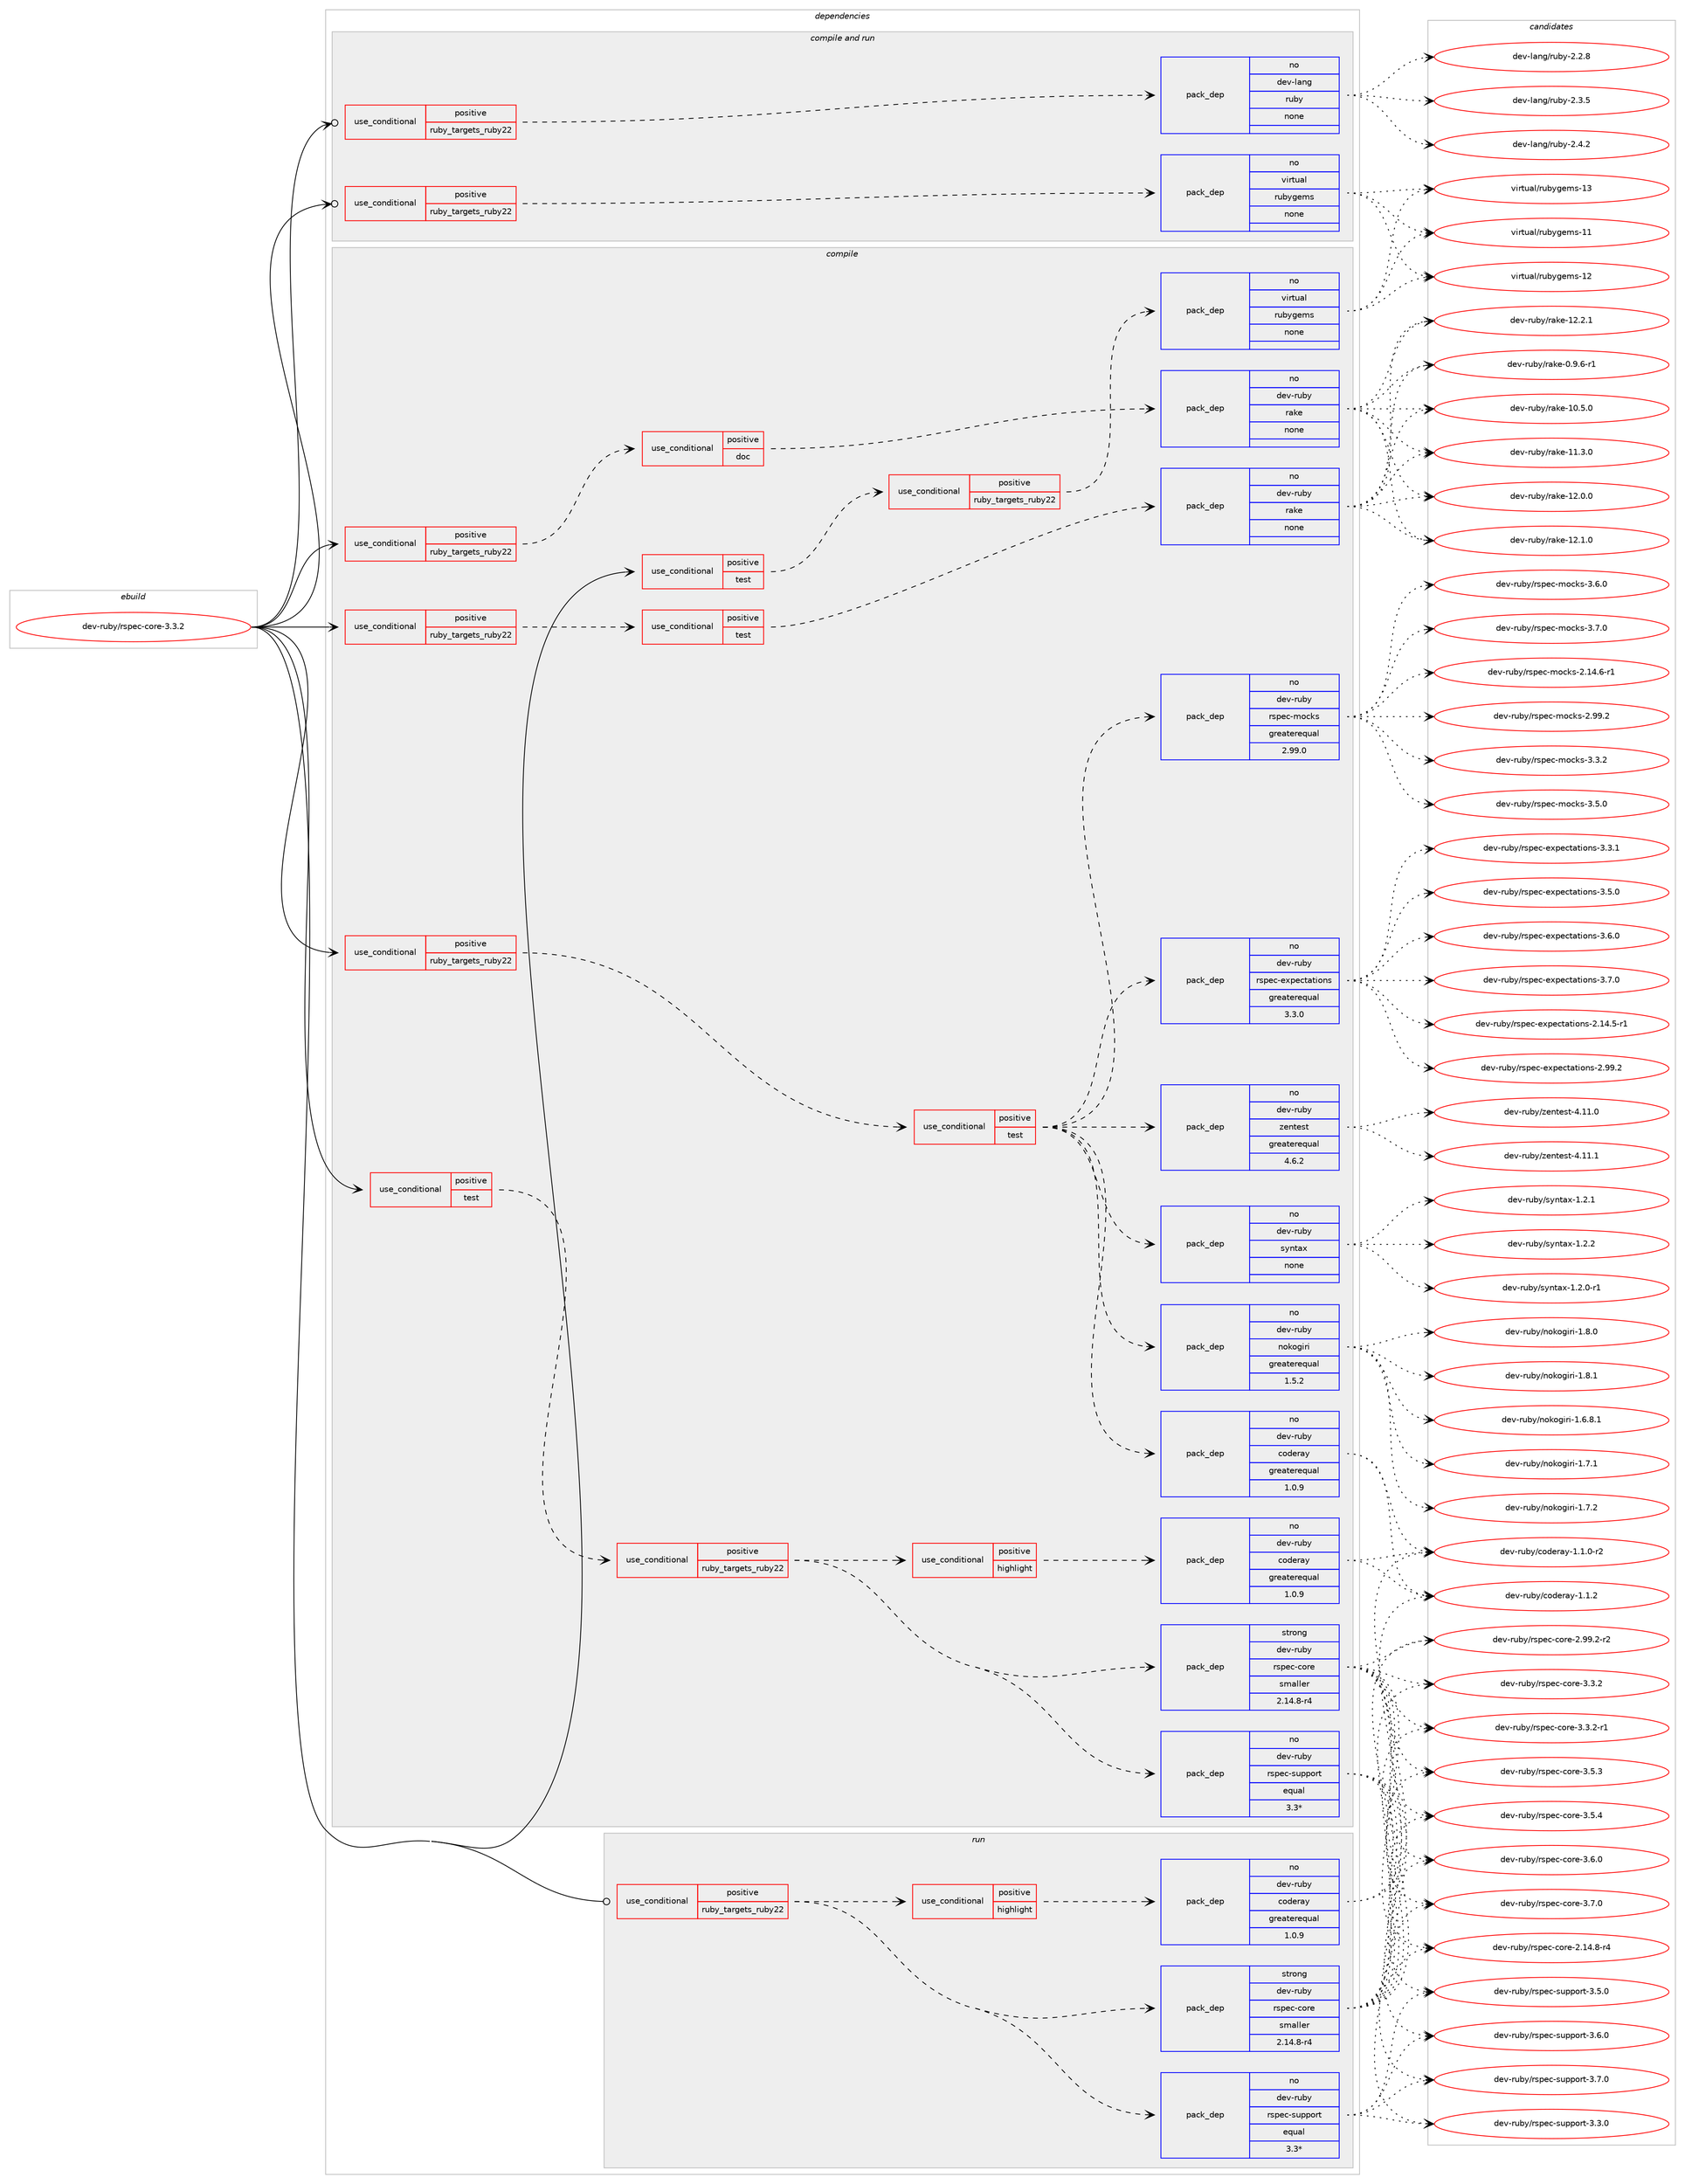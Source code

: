 digraph prolog {

# *************
# Graph options
# *************

newrank=true;
concentrate=true;
compound=true;
graph [rankdir=LR,fontname=Helvetica,fontsize=10,ranksep=1.5];#, ranksep=2.5, nodesep=0.2];
edge  [arrowhead=vee];
node  [fontname=Helvetica,fontsize=10];

# **********
# The ebuild
# **********

subgraph cluster_leftcol {
color=gray;
rank=same;
label=<<i>ebuild</i>>;
id [label="dev-ruby/rspec-core-3.3.2", color=red, width=4, href="../dev-ruby/rspec-core-3.3.2.svg"];
}

# ****************
# The dependencies
# ****************

subgraph cluster_midcol {
color=gray;
label=<<i>dependencies</i>>;
subgraph cluster_compile {
fillcolor="#eeeeee";
style=filled;
label=<<i>compile</i>>;
subgraph cond69628 {
dependency263615 [label=<<TABLE BORDER="0" CELLBORDER="1" CELLSPACING="0" CELLPADDING="4"><TR><TD ROWSPAN="3" CELLPADDING="10">use_conditional</TD></TR><TR><TD>positive</TD></TR><TR><TD>ruby_targets_ruby22</TD></TR></TABLE>>, shape=none, color=red];
subgraph cond69629 {
dependency263616 [label=<<TABLE BORDER="0" CELLBORDER="1" CELLSPACING="0" CELLPADDING="4"><TR><TD ROWSPAN="3" CELLPADDING="10">use_conditional</TD></TR><TR><TD>positive</TD></TR><TR><TD>doc</TD></TR></TABLE>>, shape=none, color=red];
subgraph pack189873 {
dependency263617 [label=<<TABLE BORDER="0" CELLBORDER="1" CELLSPACING="0" CELLPADDING="4" WIDTH="220"><TR><TD ROWSPAN="6" CELLPADDING="30">pack_dep</TD></TR><TR><TD WIDTH="110">no</TD></TR><TR><TD>dev-ruby</TD></TR><TR><TD>rake</TD></TR><TR><TD>none</TD></TR><TR><TD></TD></TR></TABLE>>, shape=none, color=blue];
}
dependency263616:e -> dependency263617:w [weight=20,style="dashed",arrowhead="vee"];
}
dependency263615:e -> dependency263616:w [weight=20,style="dashed",arrowhead="vee"];
}
id:e -> dependency263615:w [weight=20,style="solid",arrowhead="vee"];
subgraph cond69630 {
dependency263618 [label=<<TABLE BORDER="0" CELLBORDER="1" CELLSPACING="0" CELLPADDING="4"><TR><TD ROWSPAN="3" CELLPADDING="10">use_conditional</TD></TR><TR><TD>positive</TD></TR><TR><TD>ruby_targets_ruby22</TD></TR></TABLE>>, shape=none, color=red];
subgraph cond69631 {
dependency263619 [label=<<TABLE BORDER="0" CELLBORDER="1" CELLSPACING="0" CELLPADDING="4"><TR><TD ROWSPAN="3" CELLPADDING="10">use_conditional</TD></TR><TR><TD>positive</TD></TR><TR><TD>test</TD></TR></TABLE>>, shape=none, color=red];
subgraph pack189874 {
dependency263620 [label=<<TABLE BORDER="0" CELLBORDER="1" CELLSPACING="0" CELLPADDING="4" WIDTH="220"><TR><TD ROWSPAN="6" CELLPADDING="30">pack_dep</TD></TR><TR><TD WIDTH="110">no</TD></TR><TR><TD>dev-ruby</TD></TR><TR><TD>nokogiri</TD></TR><TR><TD>greaterequal</TD></TR><TR><TD>1.5.2</TD></TR></TABLE>>, shape=none, color=blue];
}
dependency263619:e -> dependency263620:w [weight=20,style="dashed",arrowhead="vee"];
subgraph pack189875 {
dependency263621 [label=<<TABLE BORDER="0" CELLBORDER="1" CELLSPACING="0" CELLPADDING="4" WIDTH="220"><TR><TD ROWSPAN="6" CELLPADDING="30">pack_dep</TD></TR><TR><TD WIDTH="110">no</TD></TR><TR><TD>dev-ruby</TD></TR><TR><TD>coderay</TD></TR><TR><TD>greaterequal</TD></TR><TR><TD>1.0.9</TD></TR></TABLE>>, shape=none, color=blue];
}
dependency263619:e -> dependency263621:w [weight=20,style="dashed",arrowhead="vee"];
subgraph pack189876 {
dependency263622 [label=<<TABLE BORDER="0" CELLBORDER="1" CELLSPACING="0" CELLPADDING="4" WIDTH="220"><TR><TD ROWSPAN="6" CELLPADDING="30">pack_dep</TD></TR><TR><TD WIDTH="110">no</TD></TR><TR><TD>dev-ruby</TD></TR><TR><TD>syntax</TD></TR><TR><TD>none</TD></TR><TR><TD></TD></TR></TABLE>>, shape=none, color=blue];
}
dependency263619:e -> dependency263622:w [weight=20,style="dashed",arrowhead="vee"];
subgraph pack189877 {
dependency263623 [label=<<TABLE BORDER="0" CELLBORDER="1" CELLSPACING="0" CELLPADDING="4" WIDTH="220"><TR><TD ROWSPAN="6" CELLPADDING="30">pack_dep</TD></TR><TR><TD WIDTH="110">no</TD></TR><TR><TD>dev-ruby</TD></TR><TR><TD>zentest</TD></TR><TR><TD>greaterequal</TD></TR><TR><TD>4.6.2</TD></TR></TABLE>>, shape=none, color=blue];
}
dependency263619:e -> dependency263623:w [weight=20,style="dashed",arrowhead="vee"];
subgraph pack189878 {
dependency263624 [label=<<TABLE BORDER="0" CELLBORDER="1" CELLSPACING="0" CELLPADDING="4" WIDTH="220"><TR><TD ROWSPAN="6" CELLPADDING="30">pack_dep</TD></TR><TR><TD WIDTH="110">no</TD></TR><TR><TD>dev-ruby</TD></TR><TR><TD>rspec-expectations</TD></TR><TR><TD>greaterequal</TD></TR><TR><TD>3.3.0</TD></TR></TABLE>>, shape=none, color=blue];
}
dependency263619:e -> dependency263624:w [weight=20,style="dashed",arrowhead="vee"];
subgraph pack189879 {
dependency263625 [label=<<TABLE BORDER="0" CELLBORDER="1" CELLSPACING="0" CELLPADDING="4" WIDTH="220"><TR><TD ROWSPAN="6" CELLPADDING="30">pack_dep</TD></TR><TR><TD WIDTH="110">no</TD></TR><TR><TD>dev-ruby</TD></TR><TR><TD>rspec-mocks</TD></TR><TR><TD>greaterequal</TD></TR><TR><TD>2.99.0</TD></TR></TABLE>>, shape=none, color=blue];
}
dependency263619:e -> dependency263625:w [weight=20,style="dashed",arrowhead="vee"];
}
dependency263618:e -> dependency263619:w [weight=20,style="dashed",arrowhead="vee"];
}
id:e -> dependency263618:w [weight=20,style="solid",arrowhead="vee"];
subgraph cond69632 {
dependency263626 [label=<<TABLE BORDER="0" CELLBORDER="1" CELLSPACING="0" CELLPADDING="4"><TR><TD ROWSPAN="3" CELLPADDING="10">use_conditional</TD></TR><TR><TD>positive</TD></TR><TR><TD>ruby_targets_ruby22</TD></TR></TABLE>>, shape=none, color=red];
subgraph cond69633 {
dependency263627 [label=<<TABLE BORDER="0" CELLBORDER="1" CELLSPACING="0" CELLPADDING="4"><TR><TD ROWSPAN="3" CELLPADDING="10">use_conditional</TD></TR><TR><TD>positive</TD></TR><TR><TD>test</TD></TR></TABLE>>, shape=none, color=red];
subgraph pack189880 {
dependency263628 [label=<<TABLE BORDER="0" CELLBORDER="1" CELLSPACING="0" CELLPADDING="4" WIDTH="220"><TR><TD ROWSPAN="6" CELLPADDING="30">pack_dep</TD></TR><TR><TD WIDTH="110">no</TD></TR><TR><TD>dev-ruby</TD></TR><TR><TD>rake</TD></TR><TR><TD>none</TD></TR><TR><TD></TD></TR></TABLE>>, shape=none, color=blue];
}
dependency263627:e -> dependency263628:w [weight=20,style="dashed",arrowhead="vee"];
}
dependency263626:e -> dependency263627:w [weight=20,style="dashed",arrowhead="vee"];
}
id:e -> dependency263626:w [weight=20,style="solid",arrowhead="vee"];
subgraph cond69634 {
dependency263629 [label=<<TABLE BORDER="0" CELLBORDER="1" CELLSPACING="0" CELLPADDING="4"><TR><TD ROWSPAN="3" CELLPADDING="10">use_conditional</TD></TR><TR><TD>positive</TD></TR><TR><TD>test</TD></TR></TABLE>>, shape=none, color=red];
subgraph cond69635 {
dependency263630 [label=<<TABLE BORDER="0" CELLBORDER="1" CELLSPACING="0" CELLPADDING="4"><TR><TD ROWSPAN="3" CELLPADDING="10">use_conditional</TD></TR><TR><TD>positive</TD></TR><TR><TD>ruby_targets_ruby22</TD></TR></TABLE>>, shape=none, color=red];
subgraph pack189881 {
dependency263631 [label=<<TABLE BORDER="0" CELLBORDER="1" CELLSPACING="0" CELLPADDING="4" WIDTH="220"><TR><TD ROWSPAN="6" CELLPADDING="30">pack_dep</TD></TR><TR><TD WIDTH="110">no</TD></TR><TR><TD>dev-ruby</TD></TR><TR><TD>rspec-support</TD></TR><TR><TD>equal</TD></TR><TR><TD>3.3*</TD></TR></TABLE>>, shape=none, color=blue];
}
dependency263630:e -> dependency263631:w [weight=20,style="dashed",arrowhead="vee"];
subgraph pack189882 {
dependency263632 [label=<<TABLE BORDER="0" CELLBORDER="1" CELLSPACING="0" CELLPADDING="4" WIDTH="220"><TR><TD ROWSPAN="6" CELLPADDING="30">pack_dep</TD></TR><TR><TD WIDTH="110">strong</TD></TR><TR><TD>dev-ruby</TD></TR><TR><TD>rspec-core</TD></TR><TR><TD>smaller</TD></TR><TR><TD>2.14.8-r4</TD></TR></TABLE>>, shape=none, color=blue];
}
dependency263630:e -> dependency263632:w [weight=20,style="dashed",arrowhead="vee"];
subgraph cond69636 {
dependency263633 [label=<<TABLE BORDER="0" CELLBORDER="1" CELLSPACING="0" CELLPADDING="4"><TR><TD ROWSPAN="3" CELLPADDING="10">use_conditional</TD></TR><TR><TD>positive</TD></TR><TR><TD>highlight</TD></TR></TABLE>>, shape=none, color=red];
subgraph pack189883 {
dependency263634 [label=<<TABLE BORDER="0" CELLBORDER="1" CELLSPACING="0" CELLPADDING="4" WIDTH="220"><TR><TD ROWSPAN="6" CELLPADDING="30">pack_dep</TD></TR><TR><TD WIDTH="110">no</TD></TR><TR><TD>dev-ruby</TD></TR><TR><TD>coderay</TD></TR><TR><TD>greaterequal</TD></TR><TR><TD>1.0.9</TD></TR></TABLE>>, shape=none, color=blue];
}
dependency263633:e -> dependency263634:w [weight=20,style="dashed",arrowhead="vee"];
}
dependency263630:e -> dependency263633:w [weight=20,style="dashed",arrowhead="vee"];
}
dependency263629:e -> dependency263630:w [weight=20,style="dashed",arrowhead="vee"];
}
id:e -> dependency263629:w [weight=20,style="solid",arrowhead="vee"];
subgraph cond69637 {
dependency263635 [label=<<TABLE BORDER="0" CELLBORDER="1" CELLSPACING="0" CELLPADDING="4"><TR><TD ROWSPAN="3" CELLPADDING="10">use_conditional</TD></TR><TR><TD>positive</TD></TR><TR><TD>test</TD></TR></TABLE>>, shape=none, color=red];
subgraph cond69638 {
dependency263636 [label=<<TABLE BORDER="0" CELLBORDER="1" CELLSPACING="0" CELLPADDING="4"><TR><TD ROWSPAN="3" CELLPADDING="10">use_conditional</TD></TR><TR><TD>positive</TD></TR><TR><TD>ruby_targets_ruby22</TD></TR></TABLE>>, shape=none, color=red];
subgraph pack189884 {
dependency263637 [label=<<TABLE BORDER="0" CELLBORDER="1" CELLSPACING="0" CELLPADDING="4" WIDTH="220"><TR><TD ROWSPAN="6" CELLPADDING="30">pack_dep</TD></TR><TR><TD WIDTH="110">no</TD></TR><TR><TD>virtual</TD></TR><TR><TD>rubygems</TD></TR><TR><TD>none</TD></TR><TR><TD></TD></TR></TABLE>>, shape=none, color=blue];
}
dependency263636:e -> dependency263637:w [weight=20,style="dashed",arrowhead="vee"];
}
dependency263635:e -> dependency263636:w [weight=20,style="dashed",arrowhead="vee"];
}
id:e -> dependency263635:w [weight=20,style="solid",arrowhead="vee"];
}
subgraph cluster_compileandrun {
fillcolor="#eeeeee";
style=filled;
label=<<i>compile and run</i>>;
subgraph cond69639 {
dependency263638 [label=<<TABLE BORDER="0" CELLBORDER="1" CELLSPACING="0" CELLPADDING="4"><TR><TD ROWSPAN="3" CELLPADDING="10">use_conditional</TD></TR><TR><TD>positive</TD></TR><TR><TD>ruby_targets_ruby22</TD></TR></TABLE>>, shape=none, color=red];
subgraph pack189885 {
dependency263639 [label=<<TABLE BORDER="0" CELLBORDER="1" CELLSPACING="0" CELLPADDING="4" WIDTH="220"><TR><TD ROWSPAN="6" CELLPADDING="30">pack_dep</TD></TR><TR><TD WIDTH="110">no</TD></TR><TR><TD>dev-lang</TD></TR><TR><TD>ruby</TD></TR><TR><TD>none</TD></TR><TR><TD></TD></TR></TABLE>>, shape=none, color=blue];
}
dependency263638:e -> dependency263639:w [weight=20,style="dashed",arrowhead="vee"];
}
id:e -> dependency263638:w [weight=20,style="solid",arrowhead="odotvee"];
subgraph cond69640 {
dependency263640 [label=<<TABLE BORDER="0" CELLBORDER="1" CELLSPACING="0" CELLPADDING="4"><TR><TD ROWSPAN="3" CELLPADDING="10">use_conditional</TD></TR><TR><TD>positive</TD></TR><TR><TD>ruby_targets_ruby22</TD></TR></TABLE>>, shape=none, color=red];
subgraph pack189886 {
dependency263641 [label=<<TABLE BORDER="0" CELLBORDER="1" CELLSPACING="0" CELLPADDING="4" WIDTH="220"><TR><TD ROWSPAN="6" CELLPADDING="30">pack_dep</TD></TR><TR><TD WIDTH="110">no</TD></TR><TR><TD>virtual</TD></TR><TR><TD>rubygems</TD></TR><TR><TD>none</TD></TR><TR><TD></TD></TR></TABLE>>, shape=none, color=blue];
}
dependency263640:e -> dependency263641:w [weight=20,style="dashed",arrowhead="vee"];
}
id:e -> dependency263640:w [weight=20,style="solid",arrowhead="odotvee"];
}
subgraph cluster_run {
fillcolor="#eeeeee";
style=filled;
label=<<i>run</i>>;
subgraph cond69641 {
dependency263642 [label=<<TABLE BORDER="0" CELLBORDER="1" CELLSPACING="0" CELLPADDING="4"><TR><TD ROWSPAN="3" CELLPADDING="10">use_conditional</TD></TR><TR><TD>positive</TD></TR><TR><TD>ruby_targets_ruby22</TD></TR></TABLE>>, shape=none, color=red];
subgraph pack189887 {
dependency263643 [label=<<TABLE BORDER="0" CELLBORDER="1" CELLSPACING="0" CELLPADDING="4" WIDTH="220"><TR><TD ROWSPAN="6" CELLPADDING="30">pack_dep</TD></TR><TR><TD WIDTH="110">no</TD></TR><TR><TD>dev-ruby</TD></TR><TR><TD>rspec-support</TD></TR><TR><TD>equal</TD></TR><TR><TD>3.3*</TD></TR></TABLE>>, shape=none, color=blue];
}
dependency263642:e -> dependency263643:w [weight=20,style="dashed",arrowhead="vee"];
subgraph pack189888 {
dependency263644 [label=<<TABLE BORDER="0" CELLBORDER="1" CELLSPACING="0" CELLPADDING="4" WIDTH="220"><TR><TD ROWSPAN="6" CELLPADDING="30">pack_dep</TD></TR><TR><TD WIDTH="110">strong</TD></TR><TR><TD>dev-ruby</TD></TR><TR><TD>rspec-core</TD></TR><TR><TD>smaller</TD></TR><TR><TD>2.14.8-r4</TD></TR></TABLE>>, shape=none, color=blue];
}
dependency263642:e -> dependency263644:w [weight=20,style="dashed",arrowhead="vee"];
subgraph cond69642 {
dependency263645 [label=<<TABLE BORDER="0" CELLBORDER="1" CELLSPACING="0" CELLPADDING="4"><TR><TD ROWSPAN="3" CELLPADDING="10">use_conditional</TD></TR><TR><TD>positive</TD></TR><TR><TD>highlight</TD></TR></TABLE>>, shape=none, color=red];
subgraph pack189889 {
dependency263646 [label=<<TABLE BORDER="0" CELLBORDER="1" CELLSPACING="0" CELLPADDING="4" WIDTH="220"><TR><TD ROWSPAN="6" CELLPADDING="30">pack_dep</TD></TR><TR><TD WIDTH="110">no</TD></TR><TR><TD>dev-ruby</TD></TR><TR><TD>coderay</TD></TR><TR><TD>greaterequal</TD></TR><TR><TD>1.0.9</TD></TR></TABLE>>, shape=none, color=blue];
}
dependency263645:e -> dependency263646:w [weight=20,style="dashed",arrowhead="vee"];
}
dependency263642:e -> dependency263645:w [weight=20,style="dashed",arrowhead="vee"];
}
id:e -> dependency263642:w [weight=20,style="solid",arrowhead="odot"];
}
}

# **************
# The candidates
# **************

subgraph cluster_choices {
rank=same;
color=gray;
label=<<i>candidates</i>>;

subgraph choice189873 {
color=black;
nodesep=1;
choice100101118451141179812147114971071014548465746544511449 [label="dev-ruby/rake-0.9.6-r1", color=red, width=4,href="../dev-ruby/rake-0.9.6-r1.svg"];
choice1001011184511411798121471149710710145494846534648 [label="dev-ruby/rake-10.5.0", color=red, width=4,href="../dev-ruby/rake-10.5.0.svg"];
choice1001011184511411798121471149710710145494946514648 [label="dev-ruby/rake-11.3.0", color=red, width=4,href="../dev-ruby/rake-11.3.0.svg"];
choice1001011184511411798121471149710710145495046484648 [label="dev-ruby/rake-12.0.0", color=red, width=4,href="../dev-ruby/rake-12.0.0.svg"];
choice1001011184511411798121471149710710145495046494648 [label="dev-ruby/rake-12.1.0", color=red, width=4,href="../dev-ruby/rake-12.1.0.svg"];
choice1001011184511411798121471149710710145495046504649 [label="dev-ruby/rake-12.2.1", color=red, width=4,href="../dev-ruby/rake-12.2.1.svg"];
dependency263617:e -> choice100101118451141179812147114971071014548465746544511449:w [style=dotted,weight="100"];
dependency263617:e -> choice1001011184511411798121471149710710145494846534648:w [style=dotted,weight="100"];
dependency263617:e -> choice1001011184511411798121471149710710145494946514648:w [style=dotted,weight="100"];
dependency263617:e -> choice1001011184511411798121471149710710145495046484648:w [style=dotted,weight="100"];
dependency263617:e -> choice1001011184511411798121471149710710145495046494648:w [style=dotted,weight="100"];
dependency263617:e -> choice1001011184511411798121471149710710145495046504649:w [style=dotted,weight="100"];
}
subgraph choice189874 {
color=black;
nodesep=1;
choice1001011184511411798121471101111071111031051141054549465446564649 [label="dev-ruby/nokogiri-1.6.8.1", color=red, width=4,href="../dev-ruby/nokogiri-1.6.8.1.svg"];
choice100101118451141179812147110111107111103105114105454946554649 [label="dev-ruby/nokogiri-1.7.1", color=red, width=4,href="../dev-ruby/nokogiri-1.7.1.svg"];
choice100101118451141179812147110111107111103105114105454946554650 [label="dev-ruby/nokogiri-1.7.2", color=red, width=4,href="../dev-ruby/nokogiri-1.7.2.svg"];
choice100101118451141179812147110111107111103105114105454946564648 [label="dev-ruby/nokogiri-1.8.0", color=red, width=4,href="../dev-ruby/nokogiri-1.8.0.svg"];
choice100101118451141179812147110111107111103105114105454946564649 [label="dev-ruby/nokogiri-1.8.1", color=red, width=4,href="../dev-ruby/nokogiri-1.8.1.svg"];
dependency263620:e -> choice1001011184511411798121471101111071111031051141054549465446564649:w [style=dotted,weight="100"];
dependency263620:e -> choice100101118451141179812147110111107111103105114105454946554649:w [style=dotted,weight="100"];
dependency263620:e -> choice100101118451141179812147110111107111103105114105454946554650:w [style=dotted,weight="100"];
dependency263620:e -> choice100101118451141179812147110111107111103105114105454946564648:w [style=dotted,weight="100"];
dependency263620:e -> choice100101118451141179812147110111107111103105114105454946564649:w [style=dotted,weight="100"];
}
subgraph choice189875 {
color=black;
nodesep=1;
choice10010111845114117981214799111100101114971214549464946484511450 [label="dev-ruby/coderay-1.1.0-r2", color=red, width=4,href="../dev-ruby/coderay-1.1.0-r2.svg"];
choice1001011184511411798121479911110010111497121454946494650 [label="dev-ruby/coderay-1.1.2", color=red, width=4,href="../dev-ruby/coderay-1.1.2.svg"];
dependency263621:e -> choice10010111845114117981214799111100101114971214549464946484511450:w [style=dotted,weight="100"];
dependency263621:e -> choice1001011184511411798121479911110010111497121454946494650:w [style=dotted,weight="100"];
}
subgraph choice189876 {
color=black;
nodesep=1;
choice100101118451141179812147115121110116971204549465046484511449 [label="dev-ruby/syntax-1.2.0-r1", color=red, width=4,href="../dev-ruby/syntax-1.2.0-r1.svg"];
choice10010111845114117981214711512111011697120454946504649 [label="dev-ruby/syntax-1.2.1", color=red, width=4,href="../dev-ruby/syntax-1.2.1.svg"];
choice10010111845114117981214711512111011697120454946504650 [label="dev-ruby/syntax-1.2.2", color=red, width=4,href="../dev-ruby/syntax-1.2.2.svg"];
dependency263622:e -> choice100101118451141179812147115121110116971204549465046484511449:w [style=dotted,weight="100"];
dependency263622:e -> choice10010111845114117981214711512111011697120454946504649:w [style=dotted,weight="100"];
dependency263622:e -> choice10010111845114117981214711512111011697120454946504650:w [style=dotted,weight="100"];
}
subgraph choice189877 {
color=black;
nodesep=1;
choice10010111845114117981214712210111011610111511645524649494648 [label="dev-ruby/zentest-4.11.0", color=red, width=4,href="../dev-ruby/zentest-4.11.0.svg"];
choice10010111845114117981214712210111011610111511645524649494649 [label="dev-ruby/zentest-4.11.1", color=red, width=4,href="../dev-ruby/zentest-4.11.1.svg"];
dependency263623:e -> choice10010111845114117981214712210111011610111511645524649494648:w [style=dotted,weight="100"];
dependency263623:e -> choice10010111845114117981214712210111011610111511645524649494649:w [style=dotted,weight="100"];
}
subgraph choice189878 {
color=black;
nodesep=1;
choice10010111845114117981214711411511210199451011201121019911697116105111110115455046495246534511449 [label="dev-ruby/rspec-expectations-2.14.5-r1", color=red, width=4,href="../dev-ruby/rspec-expectations-2.14.5-r1.svg"];
choice1001011184511411798121471141151121019945101120112101991169711610511111011545504657574650 [label="dev-ruby/rspec-expectations-2.99.2", color=red, width=4,href="../dev-ruby/rspec-expectations-2.99.2.svg"];
choice10010111845114117981214711411511210199451011201121019911697116105111110115455146514649 [label="dev-ruby/rspec-expectations-3.3.1", color=red, width=4,href="../dev-ruby/rspec-expectations-3.3.1.svg"];
choice10010111845114117981214711411511210199451011201121019911697116105111110115455146534648 [label="dev-ruby/rspec-expectations-3.5.0", color=red, width=4,href="../dev-ruby/rspec-expectations-3.5.0.svg"];
choice10010111845114117981214711411511210199451011201121019911697116105111110115455146544648 [label="dev-ruby/rspec-expectations-3.6.0", color=red, width=4,href="../dev-ruby/rspec-expectations-3.6.0.svg"];
choice10010111845114117981214711411511210199451011201121019911697116105111110115455146554648 [label="dev-ruby/rspec-expectations-3.7.0", color=red, width=4,href="../dev-ruby/rspec-expectations-3.7.0.svg"];
dependency263624:e -> choice10010111845114117981214711411511210199451011201121019911697116105111110115455046495246534511449:w [style=dotted,weight="100"];
dependency263624:e -> choice1001011184511411798121471141151121019945101120112101991169711610511111011545504657574650:w [style=dotted,weight="100"];
dependency263624:e -> choice10010111845114117981214711411511210199451011201121019911697116105111110115455146514649:w [style=dotted,weight="100"];
dependency263624:e -> choice10010111845114117981214711411511210199451011201121019911697116105111110115455146534648:w [style=dotted,weight="100"];
dependency263624:e -> choice10010111845114117981214711411511210199451011201121019911697116105111110115455146544648:w [style=dotted,weight="100"];
dependency263624:e -> choice10010111845114117981214711411511210199451011201121019911697116105111110115455146554648:w [style=dotted,weight="100"];
}
subgraph choice189879 {
color=black;
nodesep=1;
choice100101118451141179812147114115112101994510911199107115455046495246544511449 [label="dev-ruby/rspec-mocks-2.14.6-r1", color=red, width=4,href="../dev-ruby/rspec-mocks-2.14.6-r1.svg"];
choice10010111845114117981214711411511210199451091119910711545504657574650 [label="dev-ruby/rspec-mocks-2.99.2", color=red, width=4,href="../dev-ruby/rspec-mocks-2.99.2.svg"];
choice100101118451141179812147114115112101994510911199107115455146514650 [label="dev-ruby/rspec-mocks-3.3.2", color=red, width=4,href="../dev-ruby/rspec-mocks-3.3.2.svg"];
choice100101118451141179812147114115112101994510911199107115455146534648 [label="dev-ruby/rspec-mocks-3.5.0", color=red, width=4,href="../dev-ruby/rspec-mocks-3.5.0.svg"];
choice100101118451141179812147114115112101994510911199107115455146544648 [label="dev-ruby/rspec-mocks-3.6.0", color=red, width=4,href="../dev-ruby/rspec-mocks-3.6.0.svg"];
choice100101118451141179812147114115112101994510911199107115455146554648 [label="dev-ruby/rspec-mocks-3.7.0", color=red, width=4,href="../dev-ruby/rspec-mocks-3.7.0.svg"];
dependency263625:e -> choice100101118451141179812147114115112101994510911199107115455046495246544511449:w [style=dotted,weight="100"];
dependency263625:e -> choice10010111845114117981214711411511210199451091119910711545504657574650:w [style=dotted,weight="100"];
dependency263625:e -> choice100101118451141179812147114115112101994510911199107115455146514650:w [style=dotted,weight="100"];
dependency263625:e -> choice100101118451141179812147114115112101994510911199107115455146534648:w [style=dotted,weight="100"];
dependency263625:e -> choice100101118451141179812147114115112101994510911199107115455146544648:w [style=dotted,weight="100"];
dependency263625:e -> choice100101118451141179812147114115112101994510911199107115455146554648:w [style=dotted,weight="100"];
}
subgraph choice189880 {
color=black;
nodesep=1;
choice100101118451141179812147114971071014548465746544511449 [label="dev-ruby/rake-0.9.6-r1", color=red, width=4,href="../dev-ruby/rake-0.9.6-r1.svg"];
choice1001011184511411798121471149710710145494846534648 [label="dev-ruby/rake-10.5.0", color=red, width=4,href="../dev-ruby/rake-10.5.0.svg"];
choice1001011184511411798121471149710710145494946514648 [label="dev-ruby/rake-11.3.0", color=red, width=4,href="../dev-ruby/rake-11.3.0.svg"];
choice1001011184511411798121471149710710145495046484648 [label="dev-ruby/rake-12.0.0", color=red, width=4,href="../dev-ruby/rake-12.0.0.svg"];
choice1001011184511411798121471149710710145495046494648 [label="dev-ruby/rake-12.1.0", color=red, width=4,href="../dev-ruby/rake-12.1.0.svg"];
choice1001011184511411798121471149710710145495046504649 [label="dev-ruby/rake-12.2.1", color=red, width=4,href="../dev-ruby/rake-12.2.1.svg"];
dependency263628:e -> choice100101118451141179812147114971071014548465746544511449:w [style=dotted,weight="100"];
dependency263628:e -> choice1001011184511411798121471149710710145494846534648:w [style=dotted,weight="100"];
dependency263628:e -> choice1001011184511411798121471149710710145494946514648:w [style=dotted,weight="100"];
dependency263628:e -> choice1001011184511411798121471149710710145495046484648:w [style=dotted,weight="100"];
dependency263628:e -> choice1001011184511411798121471149710710145495046494648:w [style=dotted,weight="100"];
dependency263628:e -> choice1001011184511411798121471149710710145495046504649:w [style=dotted,weight="100"];
}
subgraph choice189881 {
color=black;
nodesep=1;
choice1001011184511411798121471141151121019945115117112112111114116455146514648 [label="dev-ruby/rspec-support-3.3.0", color=red, width=4,href="../dev-ruby/rspec-support-3.3.0.svg"];
choice1001011184511411798121471141151121019945115117112112111114116455146534648 [label="dev-ruby/rspec-support-3.5.0", color=red, width=4,href="../dev-ruby/rspec-support-3.5.0.svg"];
choice1001011184511411798121471141151121019945115117112112111114116455146544648 [label="dev-ruby/rspec-support-3.6.0", color=red, width=4,href="../dev-ruby/rspec-support-3.6.0.svg"];
choice1001011184511411798121471141151121019945115117112112111114116455146554648 [label="dev-ruby/rspec-support-3.7.0", color=red, width=4,href="../dev-ruby/rspec-support-3.7.0.svg"];
dependency263631:e -> choice1001011184511411798121471141151121019945115117112112111114116455146514648:w [style=dotted,weight="100"];
dependency263631:e -> choice1001011184511411798121471141151121019945115117112112111114116455146534648:w [style=dotted,weight="100"];
dependency263631:e -> choice1001011184511411798121471141151121019945115117112112111114116455146544648:w [style=dotted,weight="100"];
dependency263631:e -> choice1001011184511411798121471141151121019945115117112112111114116455146554648:w [style=dotted,weight="100"];
}
subgraph choice189882 {
color=black;
nodesep=1;
choice100101118451141179812147114115112101994599111114101455046495246564511452 [label="dev-ruby/rspec-core-2.14.8-r4", color=red, width=4,href="../dev-ruby/rspec-core-2.14.8-r4.svg"];
choice100101118451141179812147114115112101994599111114101455046575746504511450 [label="dev-ruby/rspec-core-2.99.2-r2", color=red, width=4,href="../dev-ruby/rspec-core-2.99.2-r2.svg"];
choice100101118451141179812147114115112101994599111114101455146514650 [label="dev-ruby/rspec-core-3.3.2", color=red, width=4,href="../dev-ruby/rspec-core-3.3.2.svg"];
choice1001011184511411798121471141151121019945991111141014551465146504511449 [label="dev-ruby/rspec-core-3.3.2-r1", color=red, width=4,href="../dev-ruby/rspec-core-3.3.2-r1.svg"];
choice100101118451141179812147114115112101994599111114101455146534651 [label="dev-ruby/rspec-core-3.5.3", color=red, width=4,href="../dev-ruby/rspec-core-3.5.3.svg"];
choice100101118451141179812147114115112101994599111114101455146534652 [label="dev-ruby/rspec-core-3.5.4", color=red, width=4,href="../dev-ruby/rspec-core-3.5.4.svg"];
choice100101118451141179812147114115112101994599111114101455146544648 [label="dev-ruby/rspec-core-3.6.0", color=red, width=4,href="../dev-ruby/rspec-core-3.6.0.svg"];
choice100101118451141179812147114115112101994599111114101455146554648 [label="dev-ruby/rspec-core-3.7.0", color=red, width=4,href="../dev-ruby/rspec-core-3.7.0.svg"];
dependency263632:e -> choice100101118451141179812147114115112101994599111114101455046495246564511452:w [style=dotted,weight="100"];
dependency263632:e -> choice100101118451141179812147114115112101994599111114101455046575746504511450:w [style=dotted,weight="100"];
dependency263632:e -> choice100101118451141179812147114115112101994599111114101455146514650:w [style=dotted,weight="100"];
dependency263632:e -> choice1001011184511411798121471141151121019945991111141014551465146504511449:w [style=dotted,weight="100"];
dependency263632:e -> choice100101118451141179812147114115112101994599111114101455146534651:w [style=dotted,weight="100"];
dependency263632:e -> choice100101118451141179812147114115112101994599111114101455146534652:w [style=dotted,weight="100"];
dependency263632:e -> choice100101118451141179812147114115112101994599111114101455146544648:w [style=dotted,weight="100"];
dependency263632:e -> choice100101118451141179812147114115112101994599111114101455146554648:w [style=dotted,weight="100"];
}
subgraph choice189883 {
color=black;
nodesep=1;
choice10010111845114117981214799111100101114971214549464946484511450 [label="dev-ruby/coderay-1.1.0-r2", color=red, width=4,href="../dev-ruby/coderay-1.1.0-r2.svg"];
choice1001011184511411798121479911110010111497121454946494650 [label="dev-ruby/coderay-1.1.2", color=red, width=4,href="../dev-ruby/coderay-1.1.2.svg"];
dependency263634:e -> choice10010111845114117981214799111100101114971214549464946484511450:w [style=dotted,weight="100"];
dependency263634:e -> choice1001011184511411798121479911110010111497121454946494650:w [style=dotted,weight="100"];
}
subgraph choice189884 {
color=black;
nodesep=1;
choice118105114116117971084711411798121103101109115454949 [label="virtual/rubygems-11", color=red, width=4,href="../virtual/rubygems-11.svg"];
choice118105114116117971084711411798121103101109115454950 [label="virtual/rubygems-12", color=red, width=4,href="../virtual/rubygems-12.svg"];
choice118105114116117971084711411798121103101109115454951 [label="virtual/rubygems-13", color=red, width=4,href="../virtual/rubygems-13.svg"];
dependency263637:e -> choice118105114116117971084711411798121103101109115454949:w [style=dotted,weight="100"];
dependency263637:e -> choice118105114116117971084711411798121103101109115454950:w [style=dotted,weight="100"];
dependency263637:e -> choice118105114116117971084711411798121103101109115454951:w [style=dotted,weight="100"];
}
subgraph choice189885 {
color=black;
nodesep=1;
choice10010111845108971101034711411798121455046504656 [label="dev-lang/ruby-2.2.8", color=red, width=4,href="../dev-lang/ruby-2.2.8.svg"];
choice10010111845108971101034711411798121455046514653 [label="dev-lang/ruby-2.3.5", color=red, width=4,href="../dev-lang/ruby-2.3.5.svg"];
choice10010111845108971101034711411798121455046524650 [label="dev-lang/ruby-2.4.2", color=red, width=4,href="../dev-lang/ruby-2.4.2.svg"];
dependency263639:e -> choice10010111845108971101034711411798121455046504656:w [style=dotted,weight="100"];
dependency263639:e -> choice10010111845108971101034711411798121455046514653:w [style=dotted,weight="100"];
dependency263639:e -> choice10010111845108971101034711411798121455046524650:w [style=dotted,weight="100"];
}
subgraph choice189886 {
color=black;
nodesep=1;
choice118105114116117971084711411798121103101109115454949 [label="virtual/rubygems-11", color=red, width=4,href="../virtual/rubygems-11.svg"];
choice118105114116117971084711411798121103101109115454950 [label="virtual/rubygems-12", color=red, width=4,href="../virtual/rubygems-12.svg"];
choice118105114116117971084711411798121103101109115454951 [label="virtual/rubygems-13", color=red, width=4,href="../virtual/rubygems-13.svg"];
dependency263641:e -> choice118105114116117971084711411798121103101109115454949:w [style=dotted,weight="100"];
dependency263641:e -> choice118105114116117971084711411798121103101109115454950:w [style=dotted,weight="100"];
dependency263641:e -> choice118105114116117971084711411798121103101109115454951:w [style=dotted,weight="100"];
}
subgraph choice189887 {
color=black;
nodesep=1;
choice1001011184511411798121471141151121019945115117112112111114116455146514648 [label="dev-ruby/rspec-support-3.3.0", color=red, width=4,href="../dev-ruby/rspec-support-3.3.0.svg"];
choice1001011184511411798121471141151121019945115117112112111114116455146534648 [label="dev-ruby/rspec-support-3.5.0", color=red, width=4,href="../dev-ruby/rspec-support-3.5.0.svg"];
choice1001011184511411798121471141151121019945115117112112111114116455146544648 [label="dev-ruby/rspec-support-3.6.0", color=red, width=4,href="../dev-ruby/rspec-support-3.6.0.svg"];
choice1001011184511411798121471141151121019945115117112112111114116455146554648 [label="dev-ruby/rspec-support-3.7.0", color=red, width=4,href="../dev-ruby/rspec-support-3.7.0.svg"];
dependency263643:e -> choice1001011184511411798121471141151121019945115117112112111114116455146514648:w [style=dotted,weight="100"];
dependency263643:e -> choice1001011184511411798121471141151121019945115117112112111114116455146534648:w [style=dotted,weight="100"];
dependency263643:e -> choice1001011184511411798121471141151121019945115117112112111114116455146544648:w [style=dotted,weight="100"];
dependency263643:e -> choice1001011184511411798121471141151121019945115117112112111114116455146554648:w [style=dotted,weight="100"];
}
subgraph choice189888 {
color=black;
nodesep=1;
choice100101118451141179812147114115112101994599111114101455046495246564511452 [label="dev-ruby/rspec-core-2.14.8-r4", color=red, width=4,href="../dev-ruby/rspec-core-2.14.8-r4.svg"];
choice100101118451141179812147114115112101994599111114101455046575746504511450 [label="dev-ruby/rspec-core-2.99.2-r2", color=red, width=4,href="../dev-ruby/rspec-core-2.99.2-r2.svg"];
choice100101118451141179812147114115112101994599111114101455146514650 [label="dev-ruby/rspec-core-3.3.2", color=red, width=4,href="../dev-ruby/rspec-core-3.3.2.svg"];
choice1001011184511411798121471141151121019945991111141014551465146504511449 [label="dev-ruby/rspec-core-3.3.2-r1", color=red, width=4,href="../dev-ruby/rspec-core-3.3.2-r1.svg"];
choice100101118451141179812147114115112101994599111114101455146534651 [label="dev-ruby/rspec-core-3.5.3", color=red, width=4,href="../dev-ruby/rspec-core-3.5.3.svg"];
choice100101118451141179812147114115112101994599111114101455146534652 [label="dev-ruby/rspec-core-3.5.4", color=red, width=4,href="../dev-ruby/rspec-core-3.5.4.svg"];
choice100101118451141179812147114115112101994599111114101455146544648 [label="dev-ruby/rspec-core-3.6.0", color=red, width=4,href="../dev-ruby/rspec-core-3.6.0.svg"];
choice100101118451141179812147114115112101994599111114101455146554648 [label="dev-ruby/rspec-core-3.7.0", color=red, width=4,href="../dev-ruby/rspec-core-3.7.0.svg"];
dependency263644:e -> choice100101118451141179812147114115112101994599111114101455046495246564511452:w [style=dotted,weight="100"];
dependency263644:e -> choice100101118451141179812147114115112101994599111114101455046575746504511450:w [style=dotted,weight="100"];
dependency263644:e -> choice100101118451141179812147114115112101994599111114101455146514650:w [style=dotted,weight="100"];
dependency263644:e -> choice1001011184511411798121471141151121019945991111141014551465146504511449:w [style=dotted,weight="100"];
dependency263644:e -> choice100101118451141179812147114115112101994599111114101455146534651:w [style=dotted,weight="100"];
dependency263644:e -> choice100101118451141179812147114115112101994599111114101455146534652:w [style=dotted,weight="100"];
dependency263644:e -> choice100101118451141179812147114115112101994599111114101455146544648:w [style=dotted,weight="100"];
dependency263644:e -> choice100101118451141179812147114115112101994599111114101455146554648:w [style=dotted,weight="100"];
}
subgraph choice189889 {
color=black;
nodesep=1;
choice10010111845114117981214799111100101114971214549464946484511450 [label="dev-ruby/coderay-1.1.0-r2", color=red, width=4,href="../dev-ruby/coderay-1.1.0-r2.svg"];
choice1001011184511411798121479911110010111497121454946494650 [label="dev-ruby/coderay-1.1.2", color=red, width=4,href="../dev-ruby/coderay-1.1.2.svg"];
dependency263646:e -> choice10010111845114117981214799111100101114971214549464946484511450:w [style=dotted,weight="100"];
dependency263646:e -> choice1001011184511411798121479911110010111497121454946494650:w [style=dotted,weight="100"];
}
}

}
